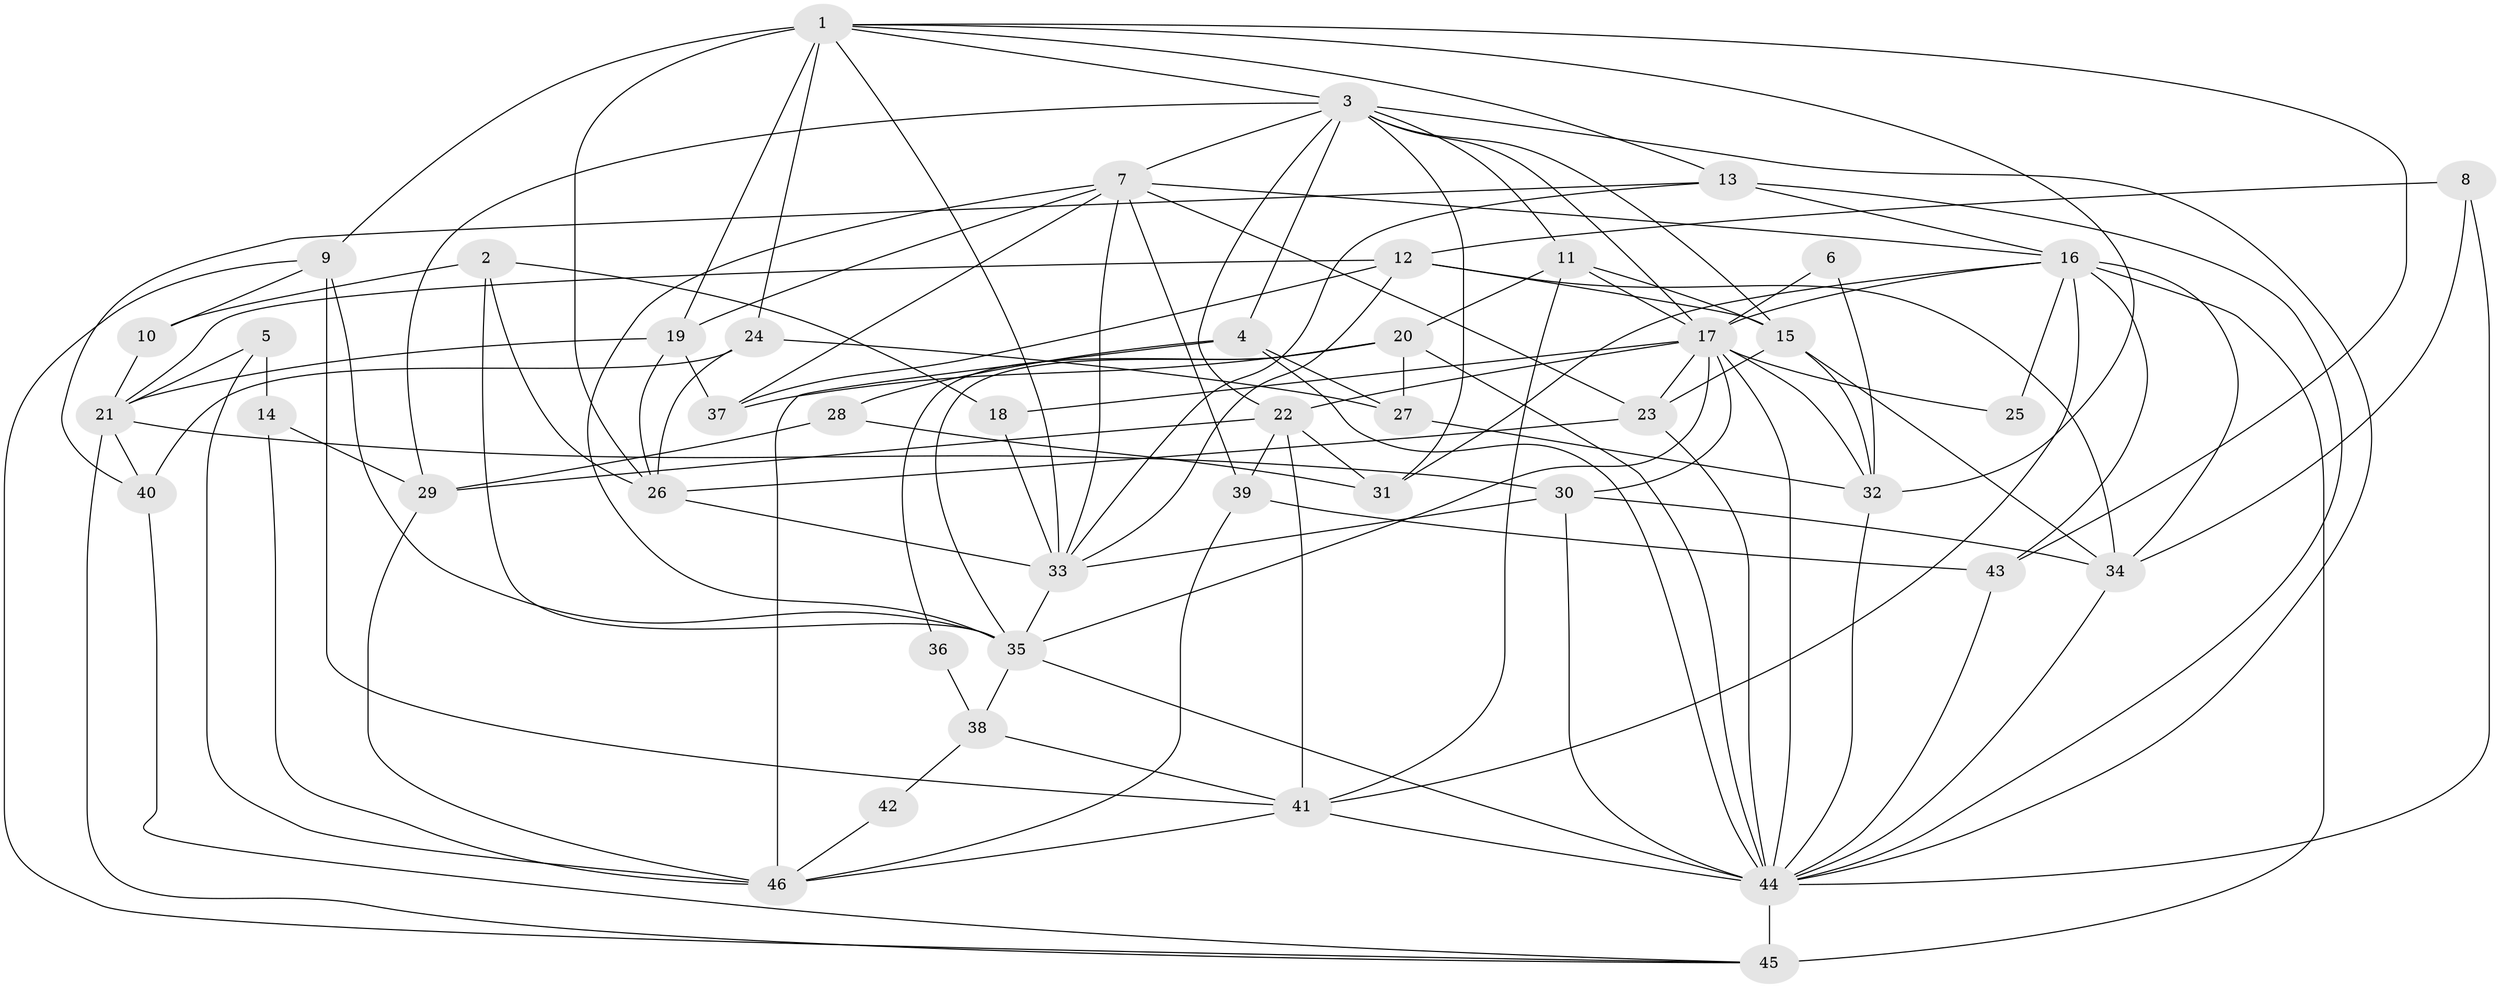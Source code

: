 // original degree distribution, {4: 0.25, 6: 0.10869565217391304, 2: 0.17391304347826086, 7: 0.03260869565217391, 5: 0.15217391304347827, 3: 0.25, 8: 0.03260869565217391}
// Generated by graph-tools (version 1.1) at 2025/02/03/09/25 03:02:14]
// undirected, 46 vertices, 124 edges
graph export_dot {
graph [start="1"]
  node [color=gray90,style=filled];
  1;
  2;
  3;
  4;
  5;
  6;
  7;
  8;
  9;
  10;
  11;
  12;
  13;
  14;
  15;
  16;
  17;
  18;
  19;
  20;
  21;
  22;
  23;
  24;
  25;
  26;
  27;
  28;
  29;
  30;
  31;
  32;
  33;
  34;
  35;
  36;
  37;
  38;
  39;
  40;
  41;
  42;
  43;
  44;
  45;
  46;
  1 -- 3 [weight=1.0];
  1 -- 9 [weight=1.0];
  1 -- 13 [weight=1.0];
  1 -- 19 [weight=1.0];
  1 -- 24 [weight=2.0];
  1 -- 26 [weight=1.0];
  1 -- 32 [weight=1.0];
  1 -- 33 [weight=1.0];
  1 -- 43 [weight=1.0];
  2 -- 10 [weight=1.0];
  2 -- 18 [weight=1.0];
  2 -- 26 [weight=1.0];
  2 -- 35 [weight=1.0];
  3 -- 4 [weight=1.0];
  3 -- 7 [weight=1.0];
  3 -- 11 [weight=1.0];
  3 -- 15 [weight=1.0];
  3 -- 17 [weight=1.0];
  3 -- 22 [weight=1.0];
  3 -- 29 [weight=1.0];
  3 -- 31 [weight=1.0];
  3 -- 44 [weight=1.0];
  4 -- 27 [weight=1.0];
  4 -- 28 [weight=1.0];
  4 -- 44 [weight=1.0];
  4 -- 46 [weight=1.0];
  5 -- 14 [weight=1.0];
  5 -- 21 [weight=1.0];
  5 -- 46 [weight=1.0];
  6 -- 17 [weight=1.0];
  6 -- 32 [weight=1.0];
  7 -- 16 [weight=1.0];
  7 -- 19 [weight=1.0];
  7 -- 23 [weight=2.0];
  7 -- 33 [weight=1.0];
  7 -- 35 [weight=1.0];
  7 -- 37 [weight=1.0];
  7 -- 39 [weight=1.0];
  8 -- 12 [weight=1.0];
  8 -- 34 [weight=1.0];
  8 -- 44 [weight=1.0];
  9 -- 10 [weight=1.0];
  9 -- 35 [weight=1.0];
  9 -- 41 [weight=1.0];
  9 -- 45 [weight=1.0];
  10 -- 21 [weight=1.0];
  11 -- 15 [weight=1.0];
  11 -- 17 [weight=1.0];
  11 -- 20 [weight=1.0];
  11 -- 41 [weight=1.0];
  12 -- 15 [weight=1.0];
  12 -- 21 [weight=1.0];
  12 -- 33 [weight=1.0];
  12 -- 34 [weight=1.0];
  12 -- 37 [weight=1.0];
  13 -- 16 [weight=1.0];
  13 -- 33 [weight=1.0];
  13 -- 40 [weight=1.0];
  13 -- 44 [weight=1.0];
  14 -- 29 [weight=1.0];
  14 -- 46 [weight=1.0];
  15 -- 23 [weight=1.0];
  15 -- 32 [weight=2.0];
  15 -- 34 [weight=1.0];
  16 -- 17 [weight=1.0];
  16 -- 25 [weight=1.0];
  16 -- 31 [weight=1.0];
  16 -- 34 [weight=1.0];
  16 -- 41 [weight=1.0];
  16 -- 43 [weight=1.0];
  16 -- 45 [weight=2.0];
  17 -- 18 [weight=1.0];
  17 -- 22 [weight=1.0];
  17 -- 23 [weight=1.0];
  17 -- 25 [weight=1.0];
  17 -- 30 [weight=1.0];
  17 -- 32 [weight=1.0];
  17 -- 35 [weight=1.0];
  17 -- 44 [weight=1.0];
  18 -- 33 [weight=1.0];
  19 -- 21 [weight=1.0];
  19 -- 26 [weight=1.0];
  19 -- 37 [weight=1.0];
  20 -- 27 [weight=1.0];
  20 -- 35 [weight=1.0];
  20 -- 36 [weight=1.0];
  20 -- 37 [weight=1.0];
  20 -- 44 [weight=1.0];
  21 -- 30 [weight=1.0];
  21 -- 40 [weight=1.0];
  21 -- 45 [weight=1.0];
  22 -- 29 [weight=1.0];
  22 -- 31 [weight=1.0];
  22 -- 39 [weight=1.0];
  22 -- 41 [weight=2.0];
  23 -- 26 [weight=2.0];
  23 -- 44 [weight=1.0];
  24 -- 26 [weight=1.0];
  24 -- 27 [weight=1.0];
  24 -- 40 [weight=1.0];
  26 -- 33 [weight=1.0];
  27 -- 32 [weight=1.0];
  28 -- 29 [weight=1.0];
  28 -- 31 [weight=1.0];
  29 -- 46 [weight=1.0];
  30 -- 33 [weight=1.0];
  30 -- 34 [weight=1.0];
  30 -- 44 [weight=1.0];
  32 -- 44 [weight=1.0];
  33 -- 35 [weight=2.0];
  34 -- 44 [weight=1.0];
  35 -- 38 [weight=1.0];
  35 -- 44 [weight=1.0];
  36 -- 38 [weight=2.0];
  38 -- 41 [weight=2.0];
  38 -- 42 [weight=1.0];
  39 -- 43 [weight=1.0];
  39 -- 46 [weight=1.0];
  40 -- 45 [weight=1.0];
  41 -- 44 [weight=1.0];
  41 -- 46 [weight=1.0];
  42 -- 46 [weight=1.0];
  43 -- 44 [weight=1.0];
  44 -- 45 [weight=2.0];
}
